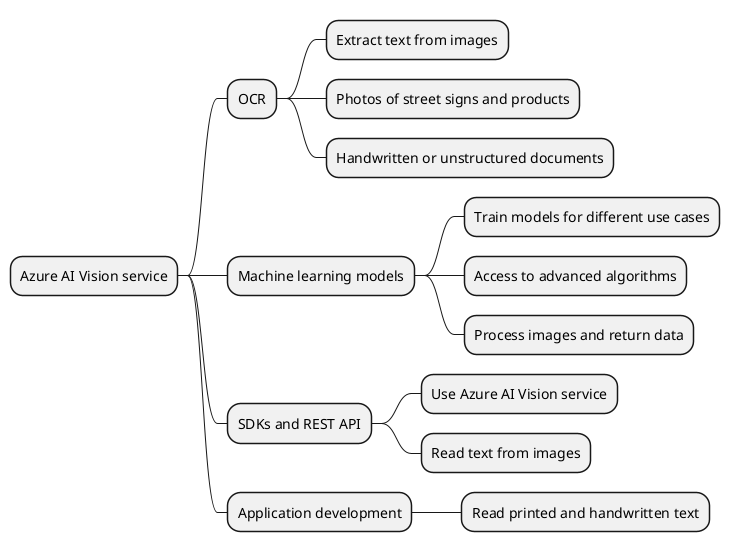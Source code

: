 @startmindmap
* Azure AI Vision service
** OCR
*** Extract text from images
*** Photos of street signs and products
*** Handwritten or unstructured documents
** Machine learning models
*** Train models for different use cases
*** Access to advanced algorithms
*** Process images and return data
** SDKs and REST API
*** Use Azure AI Vision service
*** Read text from images
** Application development
*** Read printed and handwritten text
@endmindmap